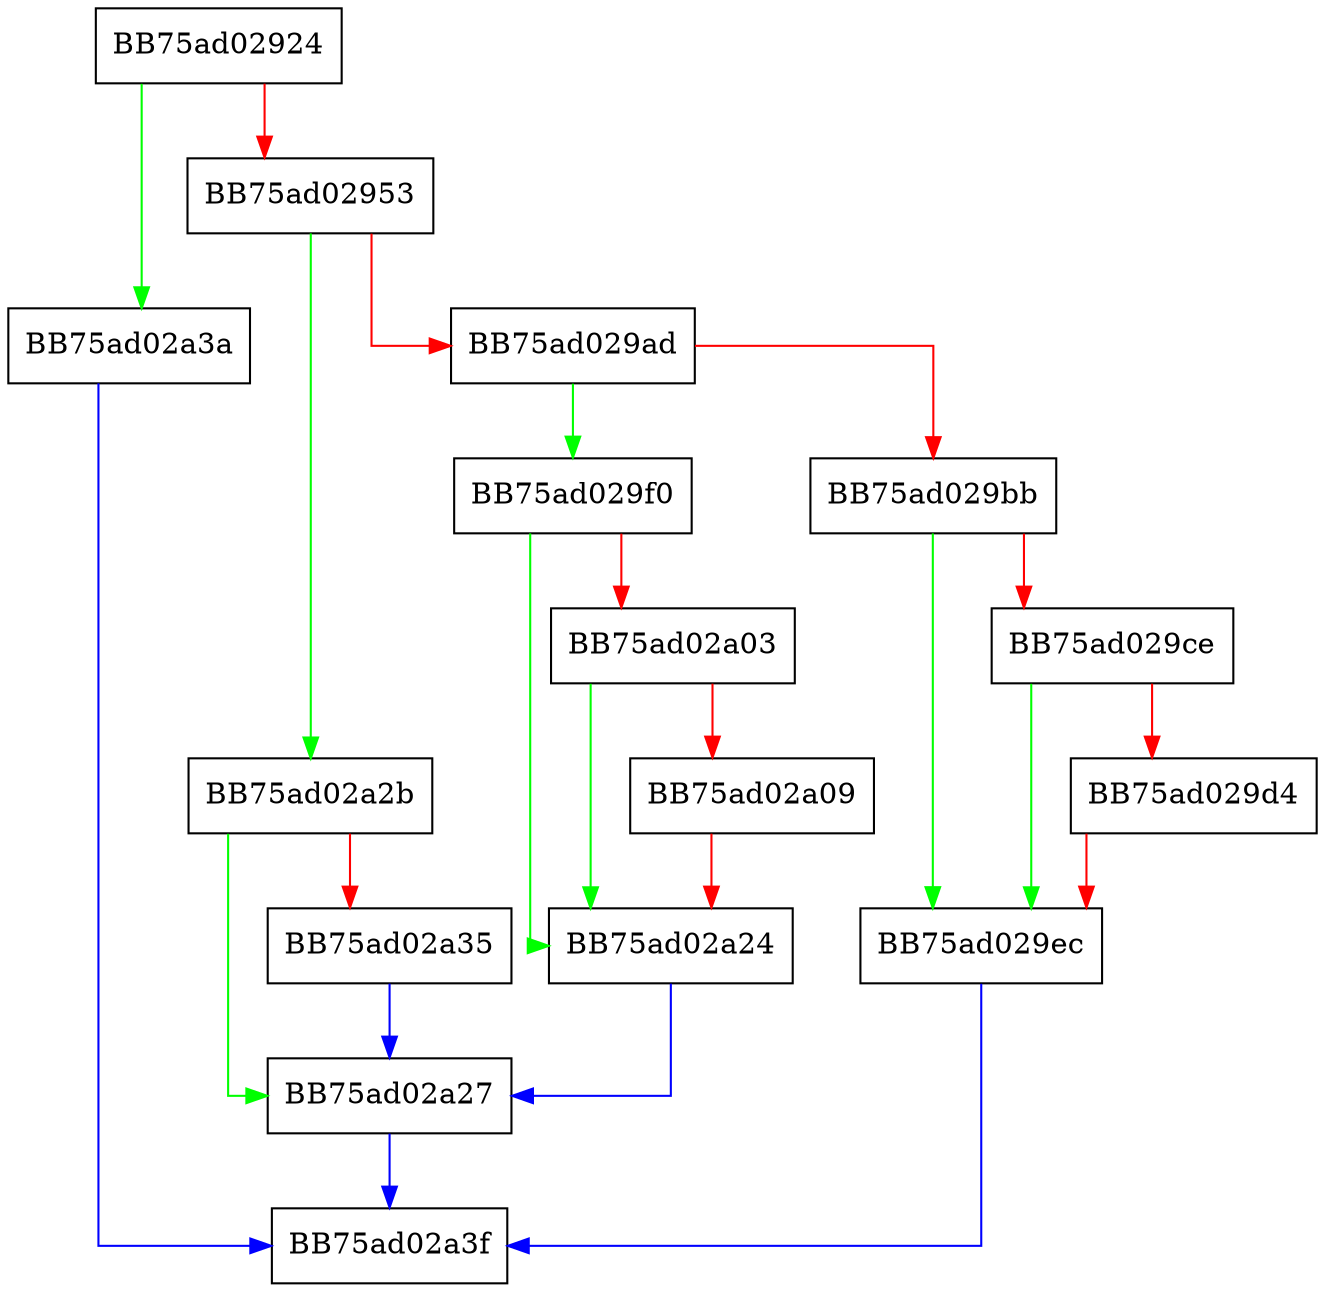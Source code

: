 digraph MpIsTrustedDevVolumeByHandle {
  node [shape="box"];
  graph [splines=ortho];
  BB75ad02924 -> BB75ad02a3a [color="green"];
  BB75ad02924 -> BB75ad02953 [color="red"];
  BB75ad02953 -> BB75ad02a2b [color="green"];
  BB75ad02953 -> BB75ad029ad [color="red"];
  BB75ad029ad -> BB75ad029f0 [color="green"];
  BB75ad029ad -> BB75ad029bb [color="red"];
  BB75ad029bb -> BB75ad029ec [color="green"];
  BB75ad029bb -> BB75ad029ce [color="red"];
  BB75ad029ce -> BB75ad029ec [color="green"];
  BB75ad029ce -> BB75ad029d4 [color="red"];
  BB75ad029d4 -> BB75ad029ec [color="red"];
  BB75ad029ec -> BB75ad02a3f [color="blue"];
  BB75ad029f0 -> BB75ad02a24 [color="green"];
  BB75ad029f0 -> BB75ad02a03 [color="red"];
  BB75ad02a03 -> BB75ad02a24 [color="green"];
  BB75ad02a03 -> BB75ad02a09 [color="red"];
  BB75ad02a09 -> BB75ad02a24 [color="red"];
  BB75ad02a24 -> BB75ad02a27 [color="blue"];
  BB75ad02a27 -> BB75ad02a3f [color="blue"];
  BB75ad02a2b -> BB75ad02a27 [color="green"];
  BB75ad02a2b -> BB75ad02a35 [color="red"];
  BB75ad02a35 -> BB75ad02a27 [color="blue"];
  BB75ad02a3a -> BB75ad02a3f [color="blue"];
}